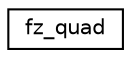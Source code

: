 digraph "Graphical Class Hierarchy"
{
 // LATEX_PDF_SIZE
  edge [fontname="Helvetica",fontsize="10",labelfontname="Helvetica",labelfontsize="10"];
  node [fontname="Helvetica",fontsize="10",shape=record];
  rankdir="LR";
  Node0 [label="fz_quad",height=0.2,width=0.4,color="black", fillcolor="white", style="filled",URL="$structfz__quad.html",tooltip=" "];
}
